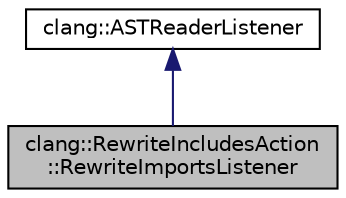 digraph "clang::RewriteIncludesAction::RewriteImportsListener"
{
 // LATEX_PDF_SIZE
  bgcolor="transparent";
  edge [fontname="Helvetica",fontsize="10",labelfontname="Helvetica",labelfontsize="10"];
  node [fontname="Helvetica",fontsize="10",shape=record];
  Node1 [label="clang::RewriteIncludesAction\l::RewriteImportsListener",height=0.2,width=0.4,color="black", fillcolor="grey75", style="filled", fontcolor="black",tooltip=" "];
  Node2 -> Node1 [dir="back",color="midnightblue",fontsize="10",style="solid",fontname="Helvetica"];
  Node2 [label="clang::ASTReaderListener",height=0.2,width=0.4,color="black",URL="$classclang_1_1ASTReaderListener.html",tooltip="Abstract interface for callback invocations by the ASTReader."];
}
